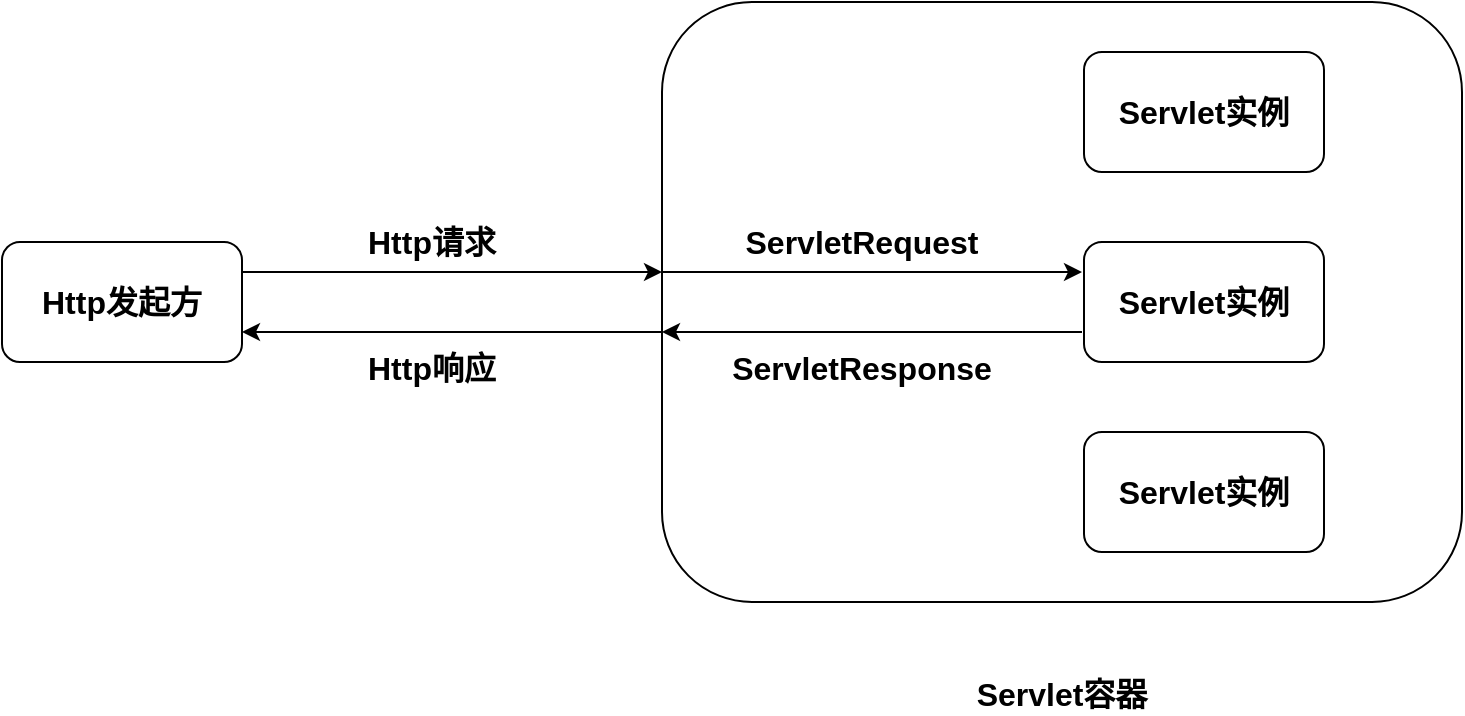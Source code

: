 <mxfile version="10.6.5" type="device"><diagram id="Gpjw9tU2ENqR83HyMocr" name="第 1 页"><mxGraphModel dx="1058" dy="818" grid="1" gridSize="10" guides="1" tooltips="1" connect="1" arrows="1" fold="1" page="1" pageScale="1" pageWidth="827" pageHeight="1169" math="0" shadow="0"><root><mxCell id="0"/><mxCell id="1" parent="0"/><mxCell id="SCEYDagERb6vkivCQxCD-1" value="" style="rounded=1;whiteSpace=wrap;html=1;" vertex="1" parent="1"><mxGeometry x="410" y="284" width="400" height="300" as="geometry"/></mxCell><mxCell id="SCEYDagERb6vkivCQxCD-6" style="edgeStyle=orthogonalEdgeStyle;rounded=0;orthogonalLoop=1;jettySize=auto;html=1;exitX=1;exitY=0.25;exitDx=0;exitDy=0;fontSize=16;entryX=0;entryY=0.45;entryDx=0;entryDy=0;entryPerimeter=0;" edge="1" parent="1" source="SCEYDagERb6vkivCQxCD-2" target="SCEYDagERb6vkivCQxCD-1"><mxGeometry relative="1" as="geometry"><mxPoint x="380" y="419" as="targetPoint"/></mxGeometry></mxCell><mxCell id="SCEYDagERb6vkivCQxCD-7" style="edgeStyle=orthogonalEdgeStyle;rounded=0;orthogonalLoop=1;jettySize=auto;html=1;exitX=1;exitY=0.75;exitDx=0;exitDy=0;fontSize=16;startArrow=classic;startFill=1;endArrow=none;endFill=0;" edge="1" parent="1" source="SCEYDagERb6vkivCQxCD-2"><mxGeometry relative="1" as="geometry"><mxPoint x="410" y="449" as="targetPoint"/></mxGeometry></mxCell><mxCell id="SCEYDagERb6vkivCQxCD-2" value="Http发起方" style="rounded=1;whiteSpace=wrap;html=1;fontStyle=1;fontSize=16;" vertex="1" parent="1"><mxGeometry x="80" y="404" width="120" height="60" as="geometry"/></mxCell><mxCell id="SCEYDagERb6vkivCQxCD-5" value="Servlet容器" style="text;html=1;strokeColor=none;fillColor=none;align=center;verticalAlign=middle;whiteSpace=wrap;rounded=0;fontSize=16;fontStyle=1" vertex="1" parent="1"><mxGeometry x="565" y="620" width="90" height="20" as="geometry"/></mxCell><mxCell id="SCEYDagERb6vkivCQxCD-9" value="" style="group" vertex="1" connectable="0" parent="1"><mxGeometry x="621" y="309" width="120" height="250" as="geometry"/></mxCell><mxCell id="SCEYDagERb6vkivCQxCD-8" value="Servlet实例" style="rounded=1;whiteSpace=wrap;html=1;fontStyle=1;fontSize=16;" vertex="1" parent="SCEYDagERb6vkivCQxCD-9"><mxGeometry y="190" width="120" height="60" as="geometry"/></mxCell><mxCell id="SCEYDagERb6vkivCQxCD-3" value="Servlet实例" style="rounded=1;whiteSpace=wrap;html=1;fontStyle=1;fontSize=16;" vertex="1" parent="SCEYDagERb6vkivCQxCD-9"><mxGeometry y="95" width="120" height="60" as="geometry"/></mxCell><mxCell id="SCEYDagERb6vkivCQxCD-4" value="Servlet实例" style="rounded=1;whiteSpace=wrap;html=1;fontStyle=1;fontSize=16;" vertex="1" parent="SCEYDagERb6vkivCQxCD-9"><mxGeometry width="120" height="60" as="geometry"/></mxCell><mxCell id="SCEYDagERb6vkivCQxCD-20" style="edgeStyle=orthogonalEdgeStyle;rounded=0;orthogonalLoop=1;jettySize=auto;html=1;exitX=1;exitY=0.25;exitDx=0;exitDy=0;fontSize=16;entryX=0;entryY=0.45;entryDx=0;entryDy=0;entryPerimeter=0;" edge="1" parent="1"><mxGeometry relative="1" as="geometry"><mxPoint x="410" y="419" as="sourcePoint"/><mxPoint x="620" y="419" as="targetPoint"/></mxGeometry></mxCell><mxCell id="SCEYDagERb6vkivCQxCD-21" style="edgeStyle=orthogonalEdgeStyle;rounded=0;orthogonalLoop=1;jettySize=auto;html=1;exitX=1;exitY=0.75;exitDx=0;exitDy=0;fontSize=16;startArrow=classic;startFill=1;endArrow=none;endFill=0;" edge="1" parent="1"><mxGeometry relative="1" as="geometry"><mxPoint x="410" y="449" as="sourcePoint"/><mxPoint x="620" y="449" as="targetPoint"/></mxGeometry></mxCell><mxCell id="SCEYDagERb6vkivCQxCD-22" value="Http请求" style="text;html=1;strokeColor=none;fillColor=none;align=center;verticalAlign=middle;whiteSpace=wrap;rounded=0;fontSize=16;fontStyle=1" vertex="1" parent="1"><mxGeometry x="260" y="394" width="70" height="20" as="geometry"/></mxCell><mxCell id="SCEYDagERb6vkivCQxCD-23" value="Http响应" style="text;html=1;strokeColor=none;fillColor=none;align=center;verticalAlign=middle;whiteSpace=wrap;rounded=0;fontSize=16;fontStyle=1" vertex="1" parent="1"><mxGeometry x="260" y="457" width="70" height="20" as="geometry"/></mxCell><mxCell id="SCEYDagERb6vkivCQxCD-24" value="ServletRequest" style="text;html=1;strokeColor=none;fillColor=none;align=center;verticalAlign=middle;whiteSpace=wrap;rounded=0;fontSize=16;fontStyle=1" vertex="1" parent="1"><mxGeometry x="450" y="394" width="120" height="20" as="geometry"/></mxCell><mxCell id="SCEYDagERb6vkivCQxCD-27" value="ServletResponse" style="text;html=1;strokeColor=none;fillColor=none;align=center;verticalAlign=middle;whiteSpace=wrap;rounded=0;fontSize=16;fontStyle=1" vertex="1" parent="1"><mxGeometry x="440" y="457" width="140" height="20" as="geometry"/></mxCell></root></mxGraphModel></diagram></mxfile>